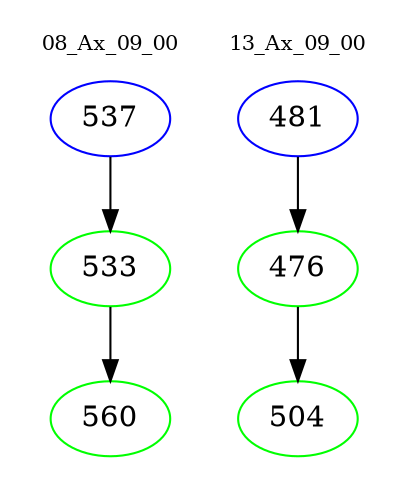 digraph{
subgraph cluster_0 {
color = white
label = "08_Ax_09_00";
fontsize=10;
T0_537 [label="537", color="blue"]
T0_537 -> T0_533 [color="black"]
T0_533 [label="533", color="green"]
T0_533 -> T0_560 [color="black"]
T0_560 [label="560", color="green"]
}
subgraph cluster_1 {
color = white
label = "13_Ax_09_00";
fontsize=10;
T1_481 [label="481", color="blue"]
T1_481 -> T1_476 [color="black"]
T1_476 [label="476", color="green"]
T1_476 -> T1_504 [color="black"]
T1_504 [label="504", color="green"]
}
}
